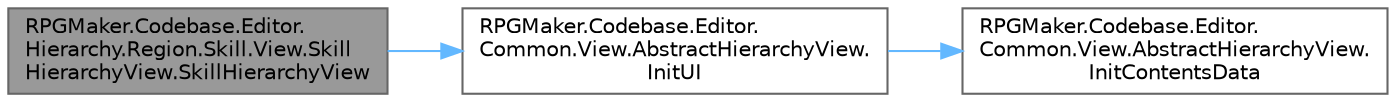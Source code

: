 digraph "RPGMaker.Codebase.Editor.Hierarchy.Region.Skill.View.SkillHierarchyView.SkillHierarchyView"
{
 // LATEX_PDF_SIZE
  bgcolor="transparent";
  edge [fontname=Helvetica,fontsize=10,labelfontname=Helvetica,labelfontsize=10];
  node [fontname=Helvetica,fontsize=10,shape=box,height=0.2,width=0.4];
  rankdir="LR";
  Node1 [id="Node000001",label="RPGMaker.Codebase.Editor.\lHierarchy.Region.Skill.View.Skill\lHierarchyView.SkillHierarchyView",height=0.2,width=0.4,color="gray40", fillcolor="grey60", style="filled", fontcolor="black",tooltip="😁 生成"];
  Node1 -> Node2 [id="edge1_Node000001_Node000002",color="steelblue1",style="solid",tooltip=" "];
  Node2 [id="Node000002",label="RPGMaker.Codebase.Editor.\lCommon.View.AbstractHierarchyView.\lInitUI",height=0.2,width=0.4,color="grey40", fillcolor="white", style="filled",URL="$de/d02/class_r_p_g_maker_1_1_codebase_1_1_editor_1_1_common_1_1_view_1_1_abstract_hierarchy_view.html#a95e26aec2483b37b3c61be0fb2d30dc4",tooltip="😁 UI初期化処理"];
  Node2 -> Node3 [id="edge2_Node000002_Node000003",color="steelblue1",style="solid",tooltip=" "];
  Node3 [id="Node000003",label="RPGMaker.Codebase.Editor.\lCommon.View.AbstractHierarchyView.\lInitContentsData",height=0.2,width=0.4,color="grey40", fillcolor="white", style="filled",URL="$de/d02/class_r_p_g_maker_1_1_codebase_1_1_editor_1_1_common_1_1_view_1_1_abstract_hierarchy_view.html#a13b063976c6665a61358a6a004da8e15",tooltip="😁 各コンテンツデータの初期化"];
}
